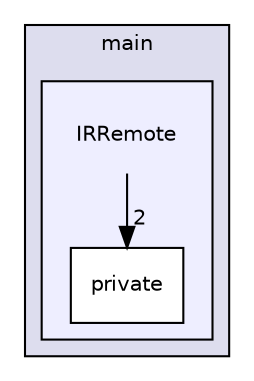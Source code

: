 digraph "main/IRRemote" {
  compound=true
  node [ fontsize="10", fontname="Helvetica"];
  edge [ labelfontsize="10", labelfontname="Helvetica"];
  subgraph clusterdir_5c982d53a68cdbcd421152b4020263a9 {
    graph [ bgcolor="#ddddee", pencolor="black", label="main" fontname="Helvetica", fontsize="10", URL="dir_5c982d53a68cdbcd421152b4020263a9.html"]
  subgraph clusterdir_ca4b933473ff6b33f8c818f576ab1ecd {
    graph [ bgcolor="#eeeeff", pencolor="black", label="" URL="dir_ca4b933473ff6b33f8c818f576ab1ecd.html"];
    dir_ca4b933473ff6b33f8c818f576ab1ecd [shape=plaintext label="IRRemote"];
  dir_6cee165160de34c1e3b1ec5717779561 [shape=box label="private" fillcolor="white" style="filled" URL="dir_6cee165160de34c1e3b1ec5717779561.html"];
  }
  }
  dir_ca4b933473ff6b33f8c818f576ab1ecd->dir_6cee165160de34c1e3b1ec5717779561 [headlabel="2", labeldistance=1.5 headhref="dir_000007_000009.html"];
}
